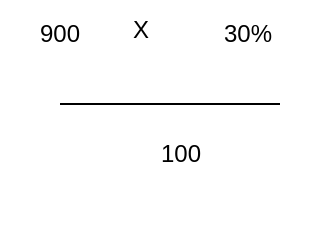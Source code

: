 <mxfile version="24.0.4" type="device">
  <diagram name="Página-1" id="MMmDIwNGE9K3vHVSSlhw">
    <mxGraphModel dx="734" dy="678" grid="1" gridSize="10" guides="1" tooltips="1" connect="1" arrows="1" fold="1" page="1" pageScale="1" pageWidth="827" pageHeight="1169" math="0" shadow="0">
      <root>
        <mxCell id="0" />
        <mxCell id="1" parent="0" />
        <mxCell id="d5H0p5gFHuMZGmk4Q9Hb-1" value="" style="endArrow=none;html=1;rounded=0;" edge="1" parent="1">
          <mxGeometry width="50" height="50" relative="1" as="geometry">
            <mxPoint x="350" y="380" as="sourcePoint" />
            <mxPoint x="460" y="380" as="targetPoint" />
          </mxGeometry>
        </mxCell>
        <mxCell id="d5H0p5gFHuMZGmk4Q9Hb-2" value="900" style="text;html=1;align=center;verticalAlign=middle;whiteSpace=wrap;rounded=0;" vertex="1" parent="1">
          <mxGeometry x="320" y="330" width="60" height="30" as="geometry" />
        </mxCell>
        <mxCell id="d5H0p5gFHuMZGmk4Q9Hb-3" value="30%" style="text;html=1;align=center;verticalAlign=middle;whiteSpace=wrap;rounded=0;" vertex="1" parent="1">
          <mxGeometry x="414" y="330" width="60" height="30" as="geometry" />
        </mxCell>
        <mxCell id="d5H0p5gFHuMZGmk4Q9Hb-4" value="X" style="text;html=1;align=center;verticalAlign=middle;resizable=0;points=[];autosize=1;strokeColor=none;fillColor=none;" vertex="1" parent="1">
          <mxGeometry x="375" y="328" width="30" height="30" as="geometry" />
        </mxCell>
        <mxCell id="d5H0p5gFHuMZGmk4Q9Hb-5" value="&lt;p style=&quot;line-height: 280%;&quot;&gt;100&lt;/p&gt;" style="text;html=1;align=center;verticalAlign=middle;resizable=0;points=[];autosize=1;strokeColor=none;fillColor=none;" vertex="1" parent="1">
          <mxGeometry x="390" y="370" width="40" height="70" as="geometry" />
        </mxCell>
      </root>
    </mxGraphModel>
  </diagram>
</mxfile>
